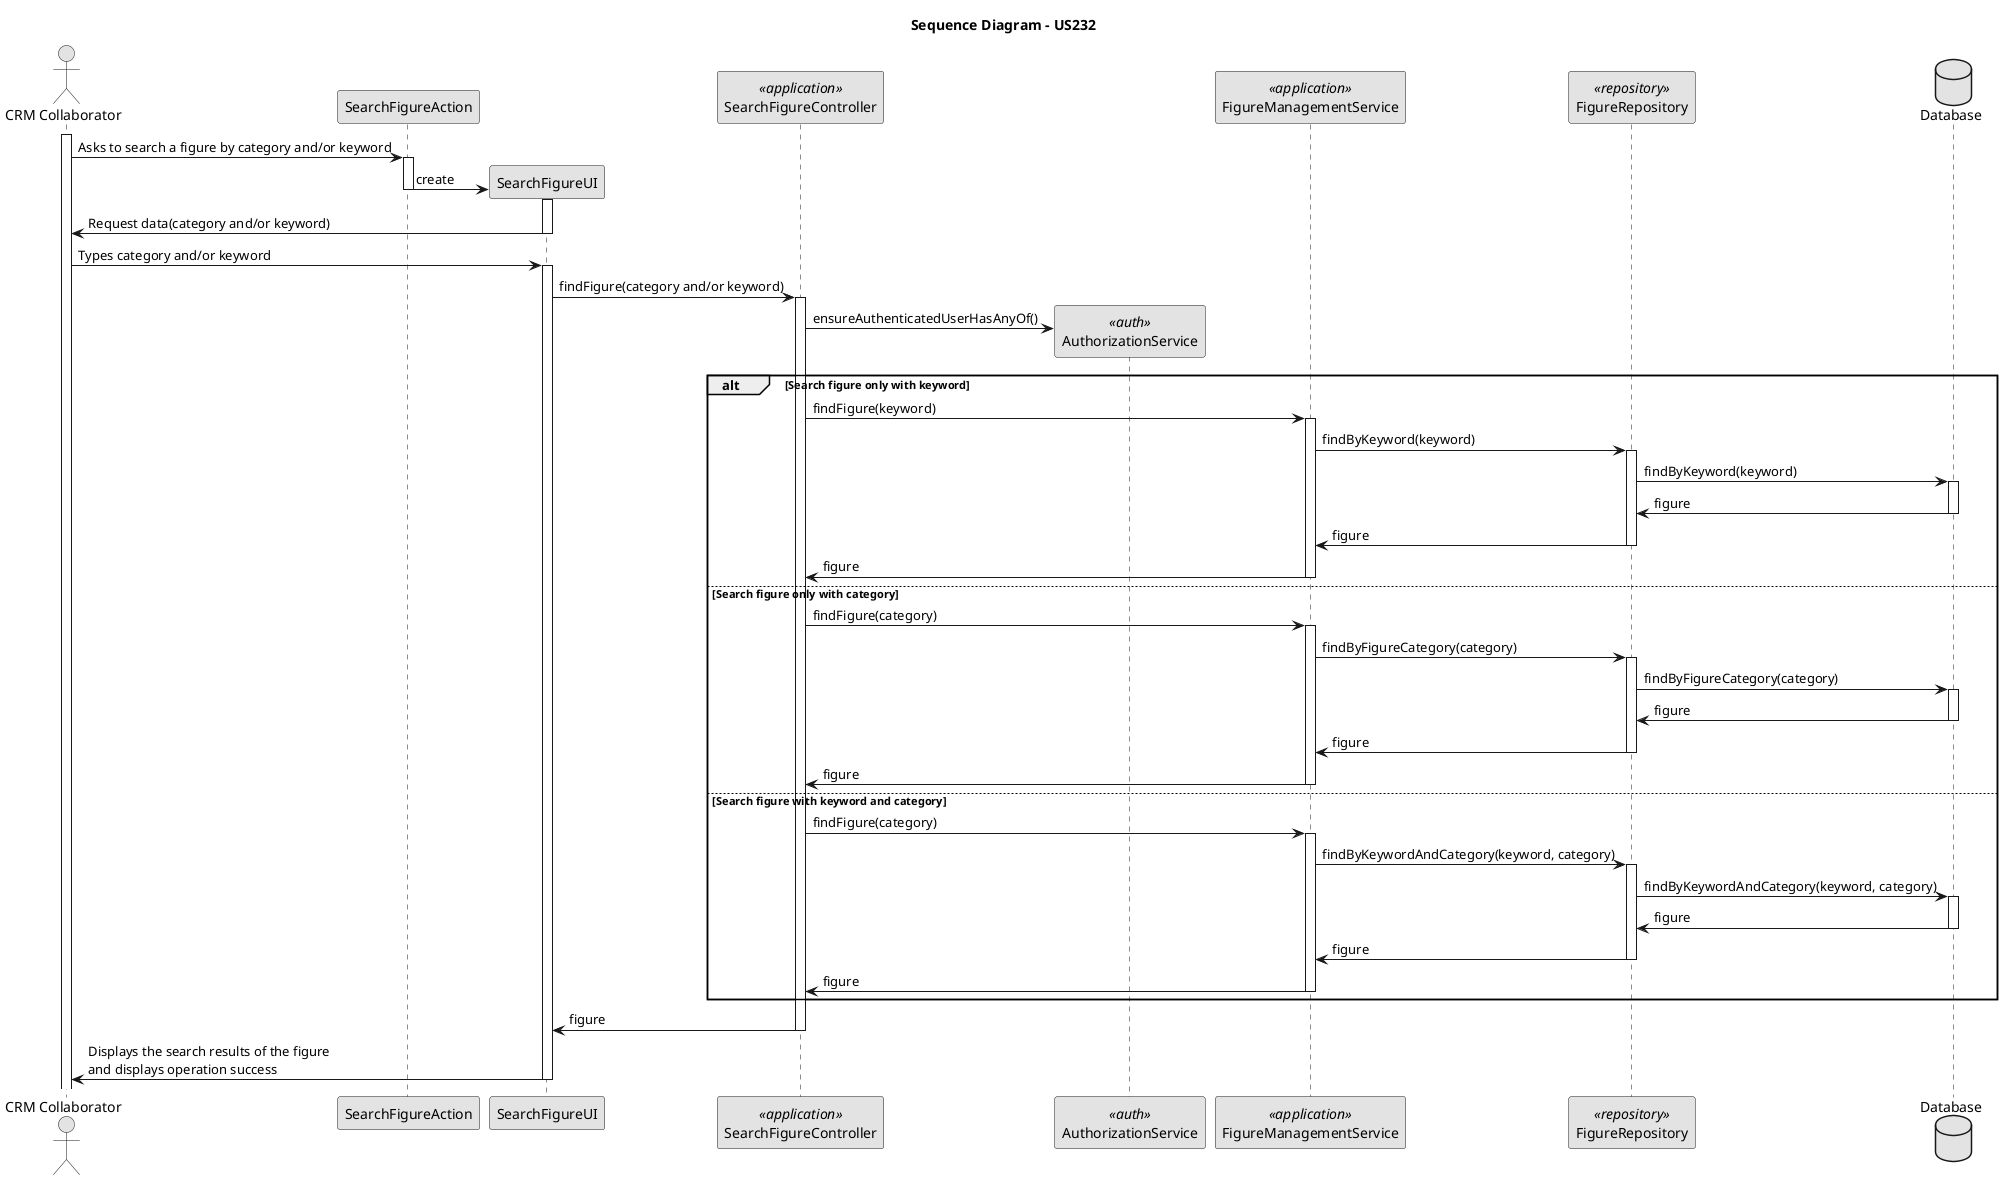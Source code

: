 @startuml
skinparam monochrome true
skinparam packageStyle rectangle
skinparam shadowing false

actor "CRM Collaborator" as crmCollaborator
participant "SearchFigureAction" as ACTION
participant "SearchFigureUI" as UI
participant "SearchFigureController" as CTRL <<application>>
participant "AuthorizationService" as AuthorizationService <<auth>>
participant "FigureManagementService" as FigureManagementService <<application>>
participant "FigureRepository" as FigureRepository <<repository>>
database "Database" as Database

title Sequence Diagram - US232

activate crmCollaborator

    crmCollaborator -> ACTION : Asks to search a figure by category and/or keyword
    activate ACTION

        ACTION -> UI** : create
        deactivate ACTION
        activate UI

            UI -> crmCollaborator : Request data(category and/or keyword)
    deactivate UI
    crmCollaborator -> UI : Types category and/or keyword

    activate UI

        UI -> CTRL : findFigure(category and/or keyword)
        activate CTRL

            CTRL -> AuthorizationService** : ensureAuthenticatedUserHasAnyOf()
            alt Search figure only with keyword

                CTRL -> FigureManagementService : findFigure(keyword)
                activate FigureManagementService

                    FigureManagementService -> FigureRepository : findByKeyword(keyword)
                    activate FigureRepository

                        FigureRepository -> Database : findByKeyword(keyword)
                        activate Database

                            Database -> FigureRepository : figure
                        deactivate Database

                        FigureRepository -> FigureManagementService : figure
                    deactivate FigureRepository

                    FigureManagementService -> CTRL : figure
                deactivate FigureManagementService

            else Search figure only with category

                CTRL -> FigureManagementService : findFigure(category)
                activate FigureManagementService

                    FigureManagementService -> FigureRepository : findByFigureCategory(category)
                    activate FigureRepository

                        FigureRepository -> Database : findByFigureCategory(category)
                        activate Database

                            Database -> FigureRepository : figure
                        deactivate Database

                        FigureRepository -> FigureManagementService : figure
                    deactivate FigureRepository

                    FigureManagementService -> CTRL : figure
                deactivate FigureManagementService

            else Search figure with keyword and category

                CTRL -> FigureManagementService : findFigure(category)
                activate FigureManagementService

                    FigureManagementService -> FigureRepository : findByKeywordAndCategory(keyword, category)
                    activate FigureRepository

                        FigureRepository -> Database : findByKeywordAndCategory(keyword, category)
                        activate Database

                            Database -> FigureRepository : figure
                        deactivate Database

                        FigureRepository -> FigureManagementService : figure
                    deactivate FigureRepository

                    FigureManagementService -> CTRL : figure
                deactivate FigureManagementService
            end

            CTRL -> UI : figure
        deactivate CTRL

        UI -> crmCollaborator : Displays the search results of the figure \nand displays operation success
    deactivate UI



@enduml
